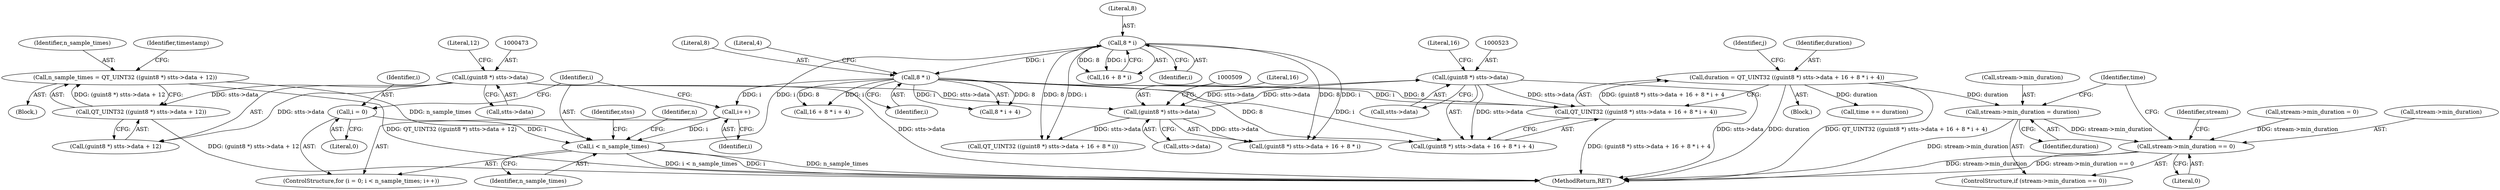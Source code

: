 digraph "0_gstreamer_bdc20b9baf13564d9a061343416395f8f9a92b53@pointer" {
"1000557" [label="(Call,stream->min_duration = duration)"];
"1000518" [label="(Call,duration = QT_UINT32 ((guint8 *) stts->data + 16 + 8 * i + 4))"];
"1000520" [label="(Call,QT_UINT32 ((guint8 *) stts->data + 16 + 8 * i + 4))"];
"1000522" [label="(Call,(guint8 *) stts->data)"];
"1000508" [label="(Call,(guint8 *) stts->data)"];
"1000472" [label="(Call,(guint8 *) stts->data)"];
"1000530" [label="(Call,8 * i)"];
"1000515" [label="(Call,8 * i)"];
"1000496" [label="(Call,i < n_sample_times)"];
"1000493" [label="(Call,i = 0)"];
"1000499" [label="(Call,i++)"];
"1000468" [label="(Call,n_sample_times = QT_UINT32 ((guint8 *) stts->data + 12))"];
"1000470" [label="(Call,QT_UINT32 ((guint8 *) stts->data + 12))"];
"1000552" [label="(Call,stream->min_duration == 0)"];
"1000497" [label="(Identifier,i)"];
"1000507" [label="(Call,(guint8 *) stts->data + 16 + 8 * i)"];
"1000518" [label="(Call,duration = QT_UINT32 ((guint8 *) stts->data + 16 + 8 * i + 4))"];
"1000563" [label="(Identifier,time)"];
"1000589" [label="(Identifier,stss)"];
"1000520" [label="(Call,QT_UINT32 ((guint8 *) stts->data + 16 + 8 * i + 4))"];
"1000470" [label="(Call,QT_UINT32 ((guint8 *) stts->data + 12))"];
"1000501" [label="(Block,)"];
"1000559" [label="(Identifier,stream)"];
"1000492" [label="(ControlStructure,for (i = 0; i < n_sample_times; i++))"];
"1000494" [label="(Identifier,i)"];
"1000528" [label="(Literal,16)"];
"1000532" [label="(Identifier,i)"];
"1000481" [label="(Call,stream->min_duration = 0)"];
"1000562" [label="(Call,time += duration)"];
"1000496" [label="(Call,i < n_sample_times)"];
"1000552" [label="(Call,stream->min_duration == 0)"];
"1000498" [label="(Identifier,n_sample_times)"];
"1000232" [label="(Block,)"];
"1000499" [label="(Call,i++)"];
"1000500" [label="(Identifier,i)"];
"1000517" [label="(Identifier,i)"];
"1001044" [label="(MethodReturn,RET)"];
"1000558" [label="(Call,stream->min_duration)"];
"1000506" [label="(Call,QT_UINT32 ((guint8 *) stts->data + 16 + 8 * i))"];
"1000529" [label="(Call,8 * i + 4)"];
"1000536" [label="(Identifier,j)"];
"1000516" [label="(Literal,8)"];
"1000514" [label="(Literal,16)"];
"1000553" [label="(Call,stream->min_duration)"];
"1000556" [label="(Literal,0)"];
"1000472" [label="(Call,(guint8 *) stts->data)"];
"1000527" [label="(Call,16 + 8 * i + 4)"];
"1000468" [label="(Call,n_sample_times = QT_UINT32 ((guint8 *) stts->data + 12))"];
"1000471" [label="(Call,(guint8 *) stts->data + 12)"];
"1000530" [label="(Call,8 * i)"];
"1000510" [label="(Call,stts->data)"];
"1000519" [label="(Identifier,duration)"];
"1000477" [label="(Literal,12)"];
"1000531" [label="(Literal,8)"];
"1000533" [label="(Literal,4)"];
"1000469" [label="(Identifier,n_sample_times)"];
"1000557" [label="(Call,stream->min_duration = duration)"];
"1000551" [label="(ControlStructure,if (stream->min_duration == 0))"];
"1000508" [label="(Call,(guint8 *) stts->data)"];
"1000561" [label="(Identifier,duration)"];
"1000505" [label="(Identifier,n)"];
"1000479" [label="(Identifier,timestamp)"];
"1000495" [label="(Literal,0)"];
"1000513" [label="(Call,16 + 8 * i)"];
"1000521" [label="(Call,(guint8 *) stts->data + 16 + 8 * i + 4)"];
"1000515" [label="(Call,8 * i)"];
"1000493" [label="(Call,i = 0)"];
"1000474" [label="(Call,stts->data)"];
"1000524" [label="(Call,stts->data)"];
"1000522" [label="(Call,(guint8 *) stts->data)"];
"1000557" -> "1000551"  [label="AST: "];
"1000557" -> "1000561"  [label="CFG: "];
"1000558" -> "1000557"  [label="AST: "];
"1000561" -> "1000557"  [label="AST: "];
"1000563" -> "1000557"  [label="CFG: "];
"1000557" -> "1001044"  [label="DDG: stream->min_duration"];
"1000557" -> "1000552"  [label="DDG: stream->min_duration"];
"1000518" -> "1000557"  [label="DDG: duration"];
"1000518" -> "1000501"  [label="AST: "];
"1000518" -> "1000520"  [label="CFG: "];
"1000519" -> "1000518"  [label="AST: "];
"1000520" -> "1000518"  [label="AST: "];
"1000536" -> "1000518"  [label="CFG: "];
"1000518" -> "1001044"  [label="DDG: QT_UINT32 ((guint8 *) stts->data + 16 + 8 * i + 4)"];
"1000518" -> "1001044"  [label="DDG: duration"];
"1000520" -> "1000518"  [label="DDG: (guint8 *) stts->data + 16 + 8 * i + 4"];
"1000518" -> "1000562"  [label="DDG: duration"];
"1000520" -> "1000521"  [label="CFG: "];
"1000521" -> "1000520"  [label="AST: "];
"1000520" -> "1001044"  [label="DDG: (guint8 *) stts->data + 16 + 8 * i + 4"];
"1000522" -> "1000520"  [label="DDG: stts->data"];
"1000530" -> "1000520"  [label="DDG: 8"];
"1000530" -> "1000520"  [label="DDG: i"];
"1000522" -> "1000521"  [label="AST: "];
"1000522" -> "1000524"  [label="CFG: "];
"1000523" -> "1000522"  [label="AST: "];
"1000524" -> "1000522"  [label="AST: "];
"1000528" -> "1000522"  [label="CFG: "];
"1000522" -> "1001044"  [label="DDG: stts->data"];
"1000522" -> "1000508"  [label="DDG: stts->data"];
"1000522" -> "1000521"  [label="DDG: stts->data"];
"1000508" -> "1000522"  [label="DDG: stts->data"];
"1000508" -> "1000507"  [label="AST: "];
"1000508" -> "1000510"  [label="CFG: "];
"1000509" -> "1000508"  [label="AST: "];
"1000510" -> "1000508"  [label="AST: "];
"1000514" -> "1000508"  [label="CFG: "];
"1000508" -> "1000506"  [label="DDG: stts->data"];
"1000508" -> "1000507"  [label="DDG: stts->data"];
"1000472" -> "1000508"  [label="DDG: stts->data"];
"1000472" -> "1000471"  [label="AST: "];
"1000472" -> "1000474"  [label="CFG: "];
"1000473" -> "1000472"  [label="AST: "];
"1000474" -> "1000472"  [label="AST: "];
"1000477" -> "1000472"  [label="CFG: "];
"1000472" -> "1001044"  [label="DDG: stts->data"];
"1000472" -> "1000470"  [label="DDG: stts->data"];
"1000472" -> "1000471"  [label="DDG: stts->data"];
"1000530" -> "1000529"  [label="AST: "];
"1000530" -> "1000532"  [label="CFG: "];
"1000531" -> "1000530"  [label="AST: "];
"1000532" -> "1000530"  [label="AST: "];
"1000533" -> "1000530"  [label="CFG: "];
"1000530" -> "1000499"  [label="DDG: i"];
"1000530" -> "1000521"  [label="DDG: 8"];
"1000530" -> "1000521"  [label="DDG: i"];
"1000530" -> "1000527"  [label="DDG: 8"];
"1000530" -> "1000527"  [label="DDG: i"];
"1000530" -> "1000529"  [label="DDG: 8"];
"1000530" -> "1000529"  [label="DDG: i"];
"1000515" -> "1000530"  [label="DDG: i"];
"1000515" -> "1000513"  [label="AST: "];
"1000515" -> "1000517"  [label="CFG: "];
"1000516" -> "1000515"  [label="AST: "];
"1000517" -> "1000515"  [label="AST: "];
"1000513" -> "1000515"  [label="CFG: "];
"1000515" -> "1000506"  [label="DDG: 8"];
"1000515" -> "1000506"  [label="DDG: i"];
"1000515" -> "1000507"  [label="DDG: 8"];
"1000515" -> "1000507"  [label="DDG: i"];
"1000515" -> "1000513"  [label="DDG: 8"];
"1000515" -> "1000513"  [label="DDG: i"];
"1000496" -> "1000515"  [label="DDG: i"];
"1000496" -> "1000492"  [label="AST: "];
"1000496" -> "1000498"  [label="CFG: "];
"1000497" -> "1000496"  [label="AST: "];
"1000498" -> "1000496"  [label="AST: "];
"1000505" -> "1000496"  [label="CFG: "];
"1000589" -> "1000496"  [label="CFG: "];
"1000496" -> "1001044"  [label="DDG: n_sample_times"];
"1000496" -> "1001044"  [label="DDG: i < n_sample_times"];
"1000496" -> "1001044"  [label="DDG: i"];
"1000493" -> "1000496"  [label="DDG: i"];
"1000499" -> "1000496"  [label="DDG: i"];
"1000468" -> "1000496"  [label="DDG: n_sample_times"];
"1000493" -> "1000492"  [label="AST: "];
"1000493" -> "1000495"  [label="CFG: "];
"1000494" -> "1000493"  [label="AST: "];
"1000495" -> "1000493"  [label="AST: "];
"1000497" -> "1000493"  [label="CFG: "];
"1000499" -> "1000492"  [label="AST: "];
"1000499" -> "1000500"  [label="CFG: "];
"1000500" -> "1000499"  [label="AST: "];
"1000497" -> "1000499"  [label="CFG: "];
"1000468" -> "1000232"  [label="AST: "];
"1000468" -> "1000470"  [label="CFG: "];
"1000469" -> "1000468"  [label="AST: "];
"1000470" -> "1000468"  [label="AST: "];
"1000479" -> "1000468"  [label="CFG: "];
"1000468" -> "1001044"  [label="DDG: QT_UINT32 ((guint8 *) stts->data + 12)"];
"1000470" -> "1000468"  [label="DDG: (guint8 *) stts->data + 12"];
"1000470" -> "1000471"  [label="CFG: "];
"1000471" -> "1000470"  [label="AST: "];
"1000470" -> "1001044"  [label="DDG: (guint8 *) stts->data + 12"];
"1000552" -> "1000551"  [label="AST: "];
"1000552" -> "1000556"  [label="CFG: "];
"1000553" -> "1000552"  [label="AST: "];
"1000556" -> "1000552"  [label="AST: "];
"1000559" -> "1000552"  [label="CFG: "];
"1000563" -> "1000552"  [label="CFG: "];
"1000552" -> "1001044"  [label="DDG: stream->min_duration"];
"1000552" -> "1001044"  [label="DDG: stream->min_duration == 0"];
"1000481" -> "1000552"  [label="DDG: stream->min_duration"];
}
